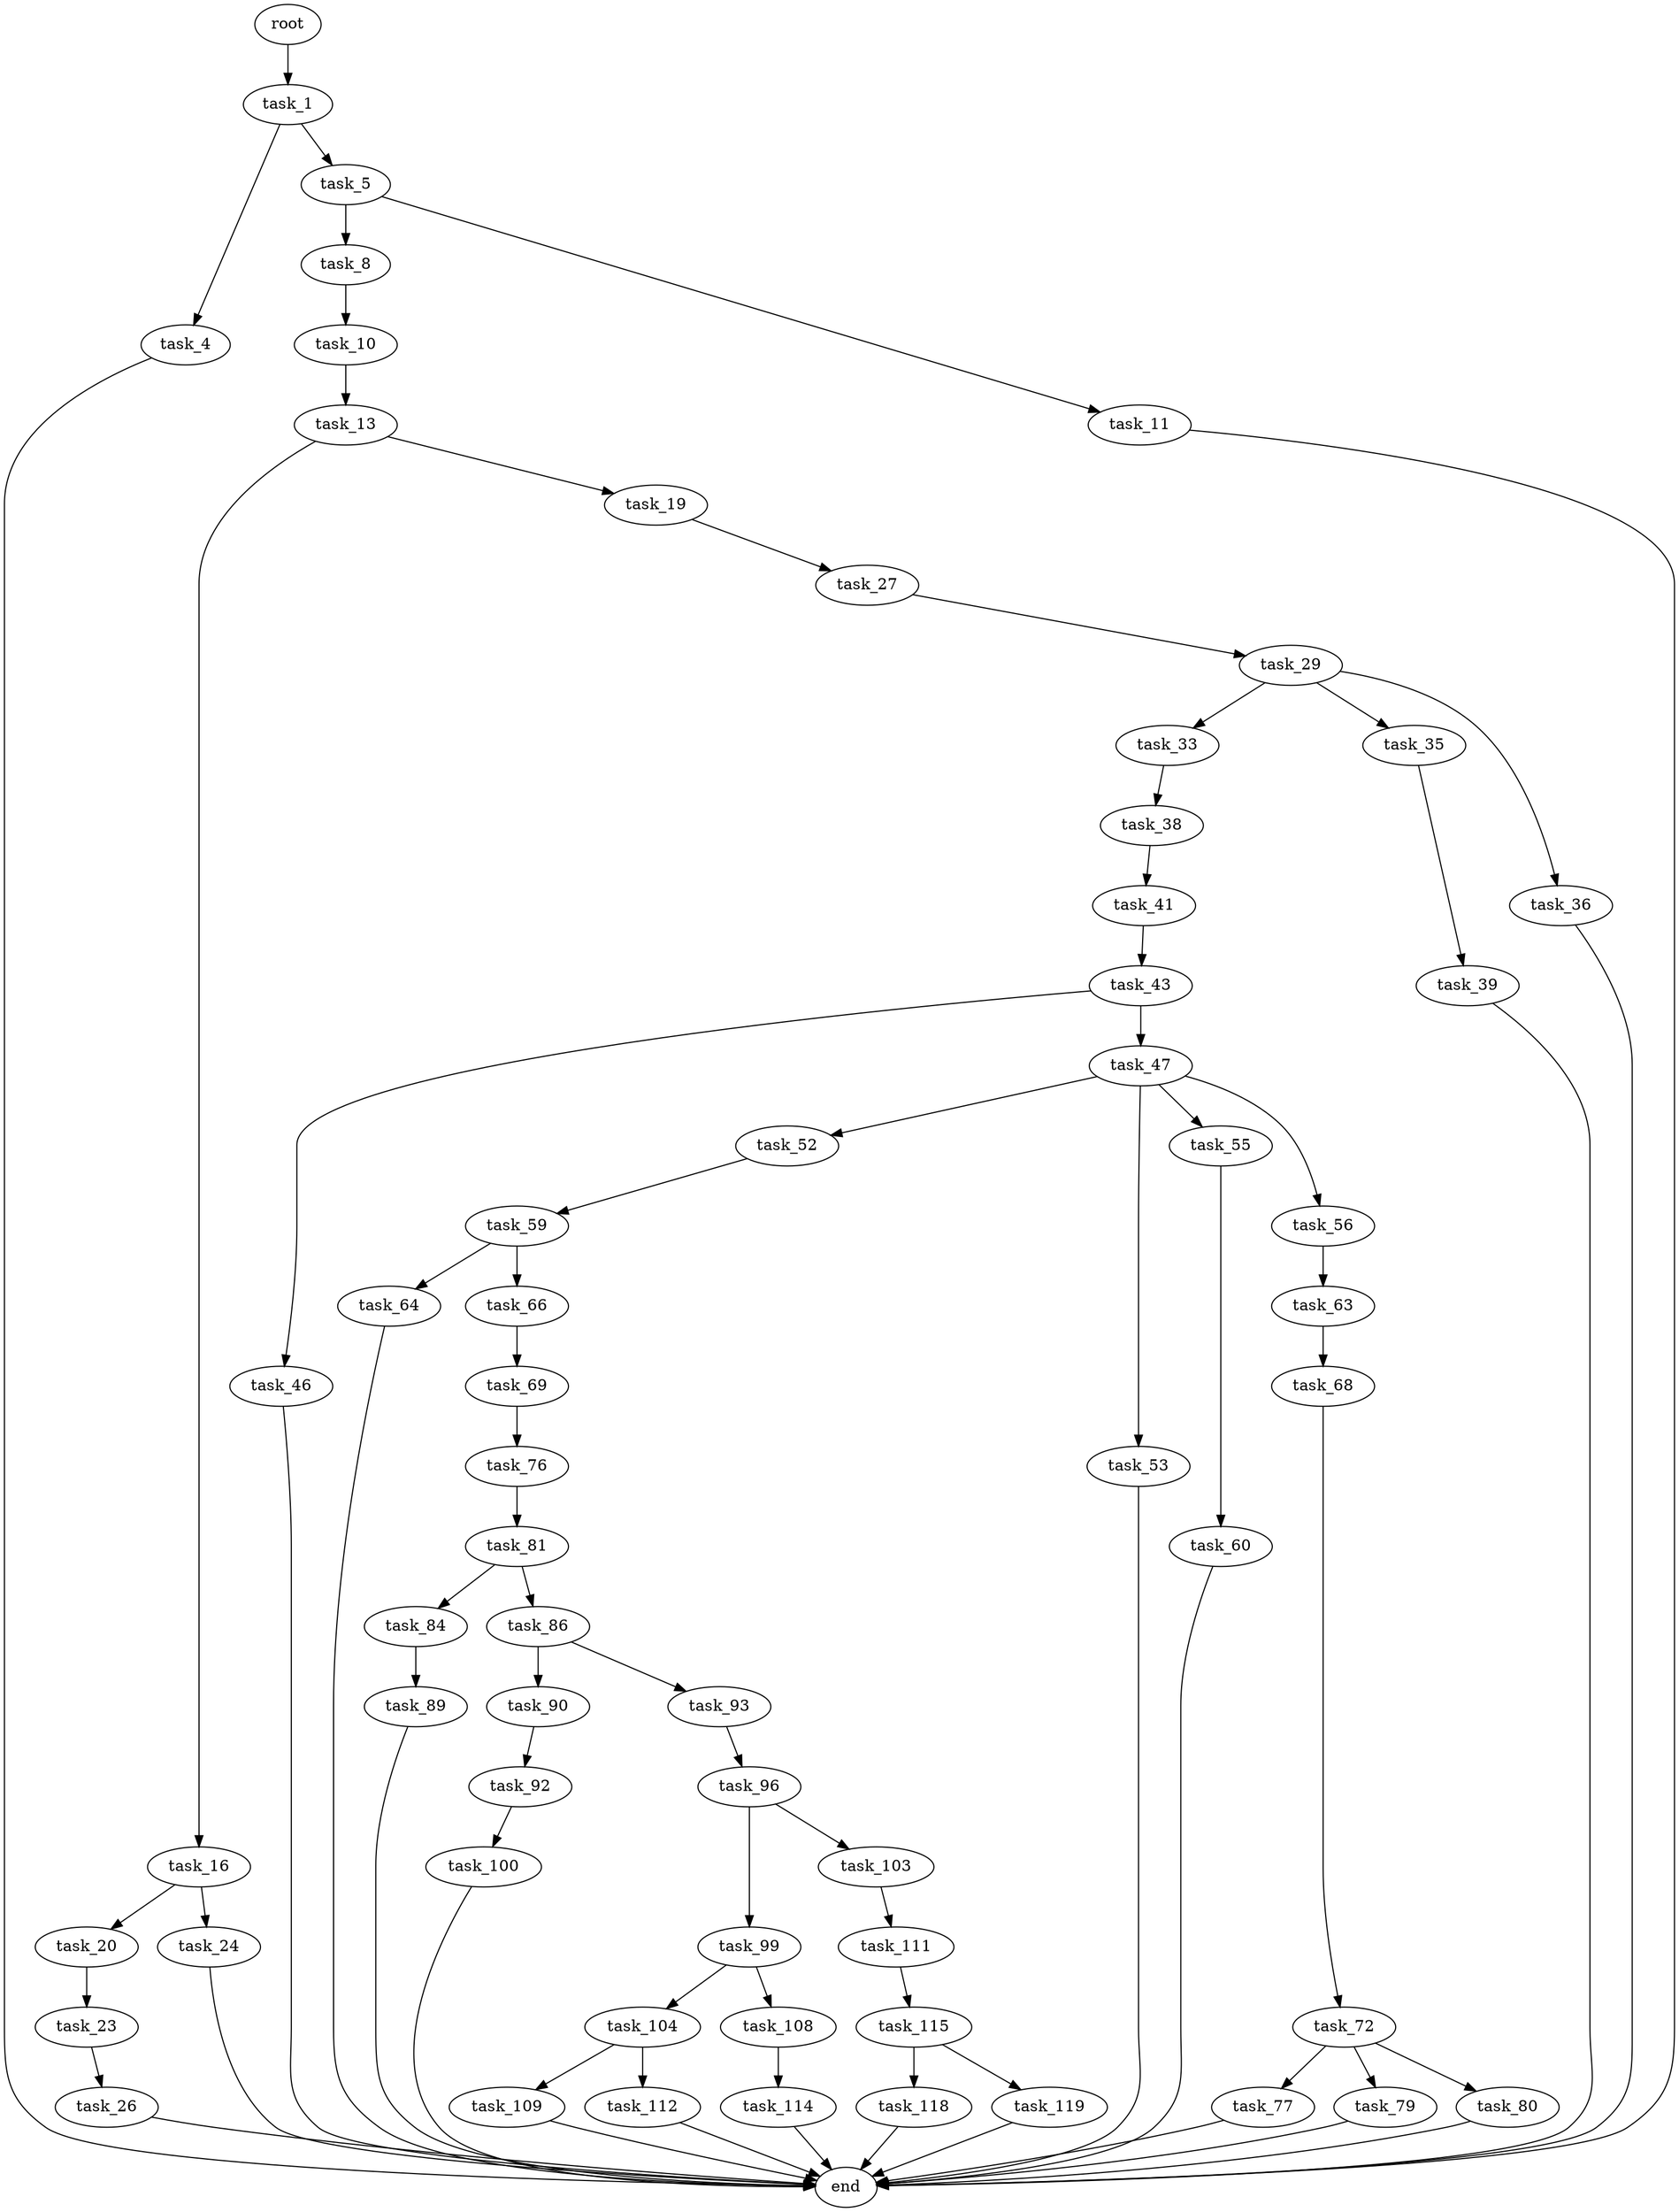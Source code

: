 digraph G {
  root [size="0.000000"];
  task_1 [size="15913872186.000000"];
  task_4 [size="165006526224.000000"];
  task_5 [size="12387846284.000000"];
  end [size="0.000000"];
  task_8 [size="134217728000.000000"];
  task_11 [size="33291797969.000000"];
  task_10 [size="691005483.000000"];
  task_13 [size="1945854419.000000"];
  task_16 [size="231928233984.000000"];
  task_19 [size="27217739988.000000"];
  task_20 [size="16510508779.000000"];
  task_24 [size="349244515641.000000"];
  task_27 [size="28991029248.000000"];
  task_23 [size="209925705654.000000"];
  task_26 [size="82419023676.000000"];
  task_29 [size="68719476736.000000"];
  task_33 [size="33263725646.000000"];
  task_35 [size="19082589292.000000"];
  task_36 [size="31203945594.000000"];
  task_38 [size="782757789696.000000"];
  task_39 [size="32708598904.000000"];
  task_41 [size="6111225319.000000"];
  task_43 [size="28991029248.000000"];
  task_46 [size="151289130628.000000"];
  task_47 [size="2411644817.000000"];
  task_52 [size="276990333724.000000"];
  task_53 [size="27616363542.000000"];
  task_55 [size="190430730621.000000"];
  task_56 [size="346317718909.000000"];
  task_59 [size="42932384520.000000"];
  task_60 [size="255745429918.000000"];
  task_63 [size="987354927.000000"];
  task_64 [size="28991029248.000000"];
  task_66 [size="175946408523.000000"];
  task_68 [size="47277615444.000000"];
  task_69 [size="761820618.000000"];
  task_72 [size="930507835714.000000"];
  task_76 [size="1612622327.000000"];
  task_77 [size="6802581454.000000"];
  task_79 [size="549755813888.000000"];
  task_80 [size="134217728000.000000"];
  task_81 [size="379888916059.000000"];
  task_84 [size="349662493851.000000"];
  task_86 [size="28991029248.000000"];
  task_89 [size="68719476736.000000"];
  task_90 [size="549755813888.000000"];
  task_93 [size="134217728000.000000"];
  task_92 [size="18505691844.000000"];
  task_100 [size="28991029248.000000"];
  task_96 [size="386466237739.000000"];
  task_99 [size="68719476736.000000"];
  task_103 [size="782757789696.000000"];
  task_104 [size="13493883110.000000"];
  task_108 [size="28991029248.000000"];
  task_111 [size="231928233984.000000"];
  task_109 [size="134217728000.000000"];
  task_112 [size="1073741824000.000000"];
  task_114 [size="30647750550.000000"];
  task_115 [size="2145961718.000000"];
  task_118 [size="1666834794.000000"];
  task_119 [size="294490300002.000000"];

  root -> task_1 [size="1.000000"];
  task_1 -> task_4 [size="411041792.000000"];
  task_1 -> task_5 [size="411041792.000000"];
  task_4 -> end [size="1.000000"];
  task_5 -> task_8 [size="33554432.000000"];
  task_5 -> task_11 [size="33554432.000000"];
  task_8 -> task_10 [size="209715200.000000"];
  task_11 -> end [size="1.000000"];
  task_10 -> task_13 [size="33554432.000000"];
  task_13 -> task_16 [size="33554432.000000"];
  task_13 -> task_19 [size="33554432.000000"];
  task_16 -> task_20 [size="301989888.000000"];
  task_16 -> task_24 [size="301989888.000000"];
  task_19 -> task_27 [size="838860800.000000"];
  task_20 -> task_23 [size="679477248.000000"];
  task_24 -> end [size="1.000000"];
  task_27 -> task_29 [size="75497472.000000"];
  task_23 -> task_26 [size="301989888.000000"];
  task_26 -> end [size="1.000000"];
  task_29 -> task_33 [size="134217728.000000"];
  task_29 -> task_35 [size="134217728.000000"];
  task_29 -> task_36 [size="134217728.000000"];
  task_33 -> task_38 [size="536870912.000000"];
  task_35 -> task_39 [size="536870912.000000"];
  task_36 -> end [size="1.000000"];
  task_38 -> task_41 [size="679477248.000000"];
  task_39 -> end [size="1.000000"];
  task_41 -> task_43 [size="679477248.000000"];
  task_43 -> task_46 [size="75497472.000000"];
  task_43 -> task_47 [size="75497472.000000"];
  task_46 -> end [size="1.000000"];
  task_47 -> task_52 [size="134217728.000000"];
  task_47 -> task_53 [size="134217728.000000"];
  task_47 -> task_55 [size="134217728.000000"];
  task_47 -> task_56 [size="134217728.000000"];
  task_52 -> task_59 [size="536870912.000000"];
  task_53 -> end [size="1.000000"];
  task_55 -> task_60 [size="209715200.000000"];
  task_56 -> task_63 [size="411041792.000000"];
  task_59 -> task_64 [size="33554432.000000"];
  task_59 -> task_66 [size="33554432.000000"];
  task_60 -> end [size="1.000000"];
  task_63 -> task_68 [size="33554432.000000"];
  task_64 -> end [size="1.000000"];
  task_66 -> task_69 [size="411041792.000000"];
  task_68 -> task_72 [size="838860800.000000"];
  task_69 -> task_76 [size="33554432.000000"];
  task_72 -> task_77 [size="679477248.000000"];
  task_72 -> task_79 [size="679477248.000000"];
  task_72 -> task_80 [size="679477248.000000"];
  task_76 -> task_81 [size="134217728.000000"];
  task_77 -> end [size="1.000000"];
  task_79 -> end [size="1.000000"];
  task_80 -> end [size="1.000000"];
  task_81 -> task_84 [size="301989888.000000"];
  task_81 -> task_86 [size="301989888.000000"];
  task_84 -> task_89 [size="411041792.000000"];
  task_86 -> task_90 [size="75497472.000000"];
  task_86 -> task_93 [size="75497472.000000"];
  task_89 -> end [size="1.000000"];
  task_90 -> task_92 [size="536870912.000000"];
  task_93 -> task_96 [size="209715200.000000"];
  task_92 -> task_100 [size="838860800.000000"];
  task_100 -> end [size="1.000000"];
  task_96 -> task_99 [size="411041792.000000"];
  task_96 -> task_103 [size="411041792.000000"];
  task_99 -> task_104 [size="134217728.000000"];
  task_99 -> task_108 [size="134217728.000000"];
  task_103 -> task_111 [size="679477248.000000"];
  task_104 -> task_109 [size="301989888.000000"];
  task_104 -> task_112 [size="301989888.000000"];
  task_108 -> task_114 [size="75497472.000000"];
  task_111 -> task_115 [size="301989888.000000"];
  task_109 -> end [size="1.000000"];
  task_112 -> end [size="1.000000"];
  task_114 -> end [size="1.000000"];
  task_115 -> task_118 [size="134217728.000000"];
  task_115 -> task_119 [size="134217728.000000"];
  task_118 -> end [size="1.000000"];
  task_119 -> end [size="1.000000"];
}
